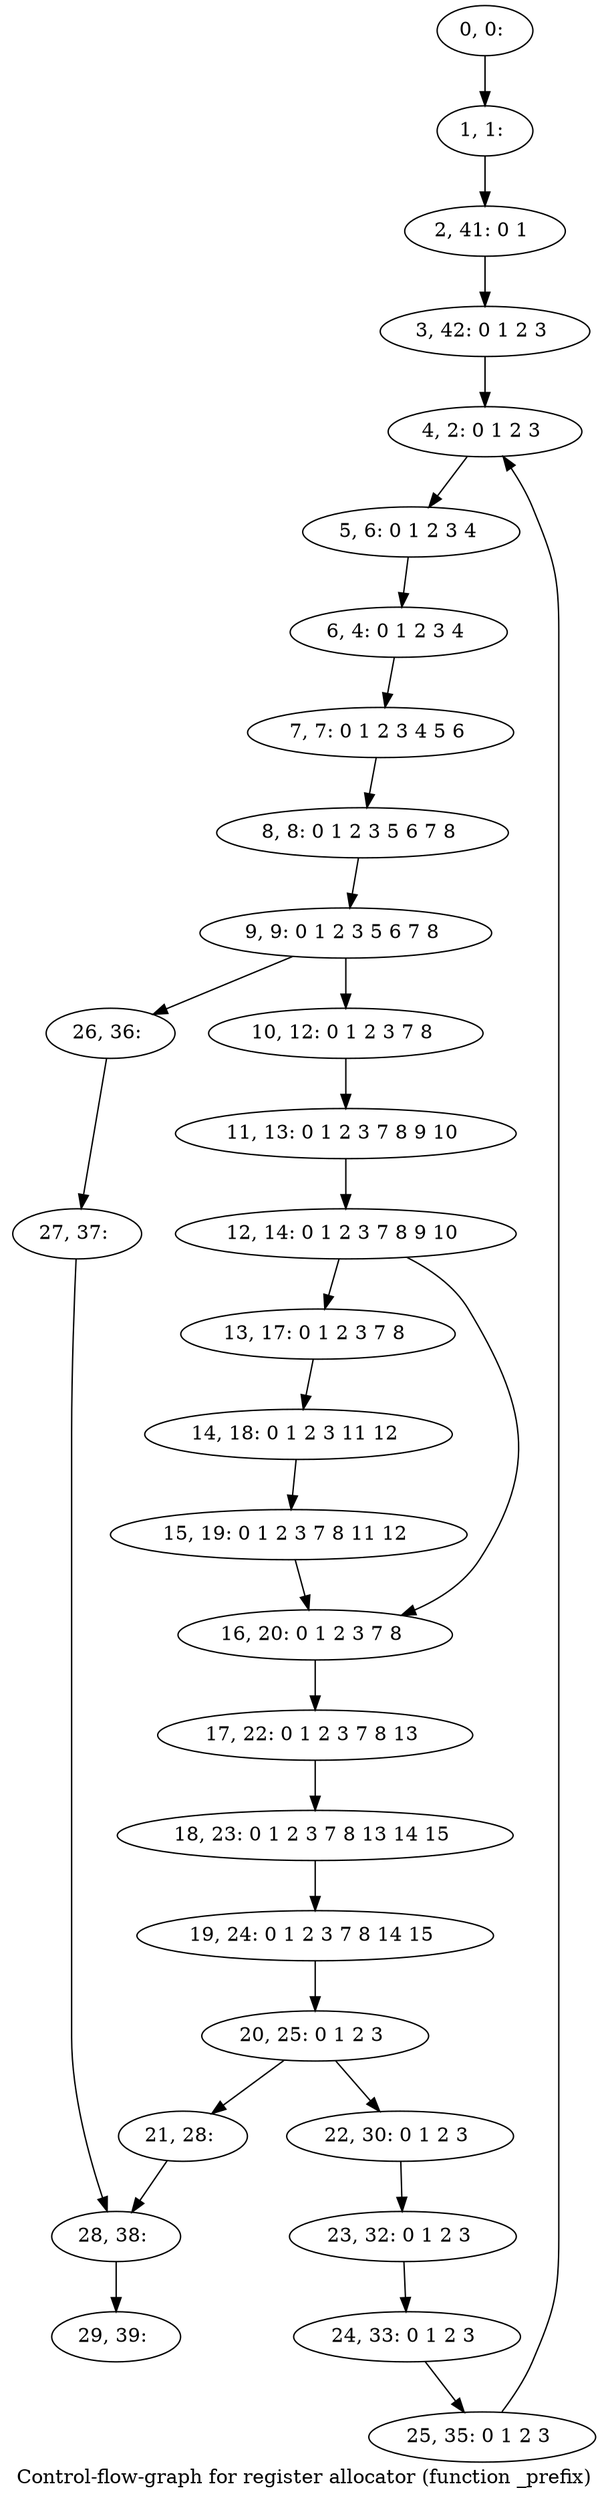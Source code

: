 digraph G {
graph [label="Control-flow-graph for register allocator (function _prefix)"]
0[label="0, 0: "];
1[label="1, 1: "];
2[label="2, 41: 0 1 "];
3[label="3, 42: 0 1 2 3 "];
4[label="4, 2: 0 1 2 3 "];
5[label="5, 6: 0 1 2 3 4 "];
6[label="6, 4: 0 1 2 3 4 "];
7[label="7, 7: 0 1 2 3 4 5 6 "];
8[label="8, 8: 0 1 2 3 5 6 7 8 "];
9[label="9, 9: 0 1 2 3 5 6 7 8 "];
10[label="10, 12: 0 1 2 3 7 8 "];
11[label="11, 13: 0 1 2 3 7 8 9 10 "];
12[label="12, 14: 0 1 2 3 7 8 9 10 "];
13[label="13, 17: 0 1 2 3 7 8 "];
14[label="14, 18: 0 1 2 3 11 12 "];
15[label="15, 19: 0 1 2 3 7 8 11 12 "];
16[label="16, 20: 0 1 2 3 7 8 "];
17[label="17, 22: 0 1 2 3 7 8 13 "];
18[label="18, 23: 0 1 2 3 7 8 13 14 15 "];
19[label="19, 24: 0 1 2 3 7 8 14 15 "];
20[label="20, 25: 0 1 2 3 "];
21[label="21, 28: "];
22[label="22, 30: 0 1 2 3 "];
23[label="23, 32: 0 1 2 3 "];
24[label="24, 33: 0 1 2 3 "];
25[label="25, 35: 0 1 2 3 "];
26[label="26, 36: "];
27[label="27, 37: "];
28[label="28, 38: "];
29[label="29, 39: "];
0->1 ;
1->2 ;
2->3 ;
3->4 ;
4->5 ;
5->6 ;
6->7 ;
7->8 ;
8->9 ;
9->10 ;
9->26 ;
10->11 ;
11->12 ;
12->13 ;
12->16 ;
13->14 ;
14->15 ;
15->16 ;
16->17 ;
17->18 ;
18->19 ;
19->20 ;
20->21 ;
20->22 ;
21->28 ;
22->23 ;
23->24 ;
24->25 ;
25->4 ;
26->27 ;
27->28 ;
28->29 ;
}
